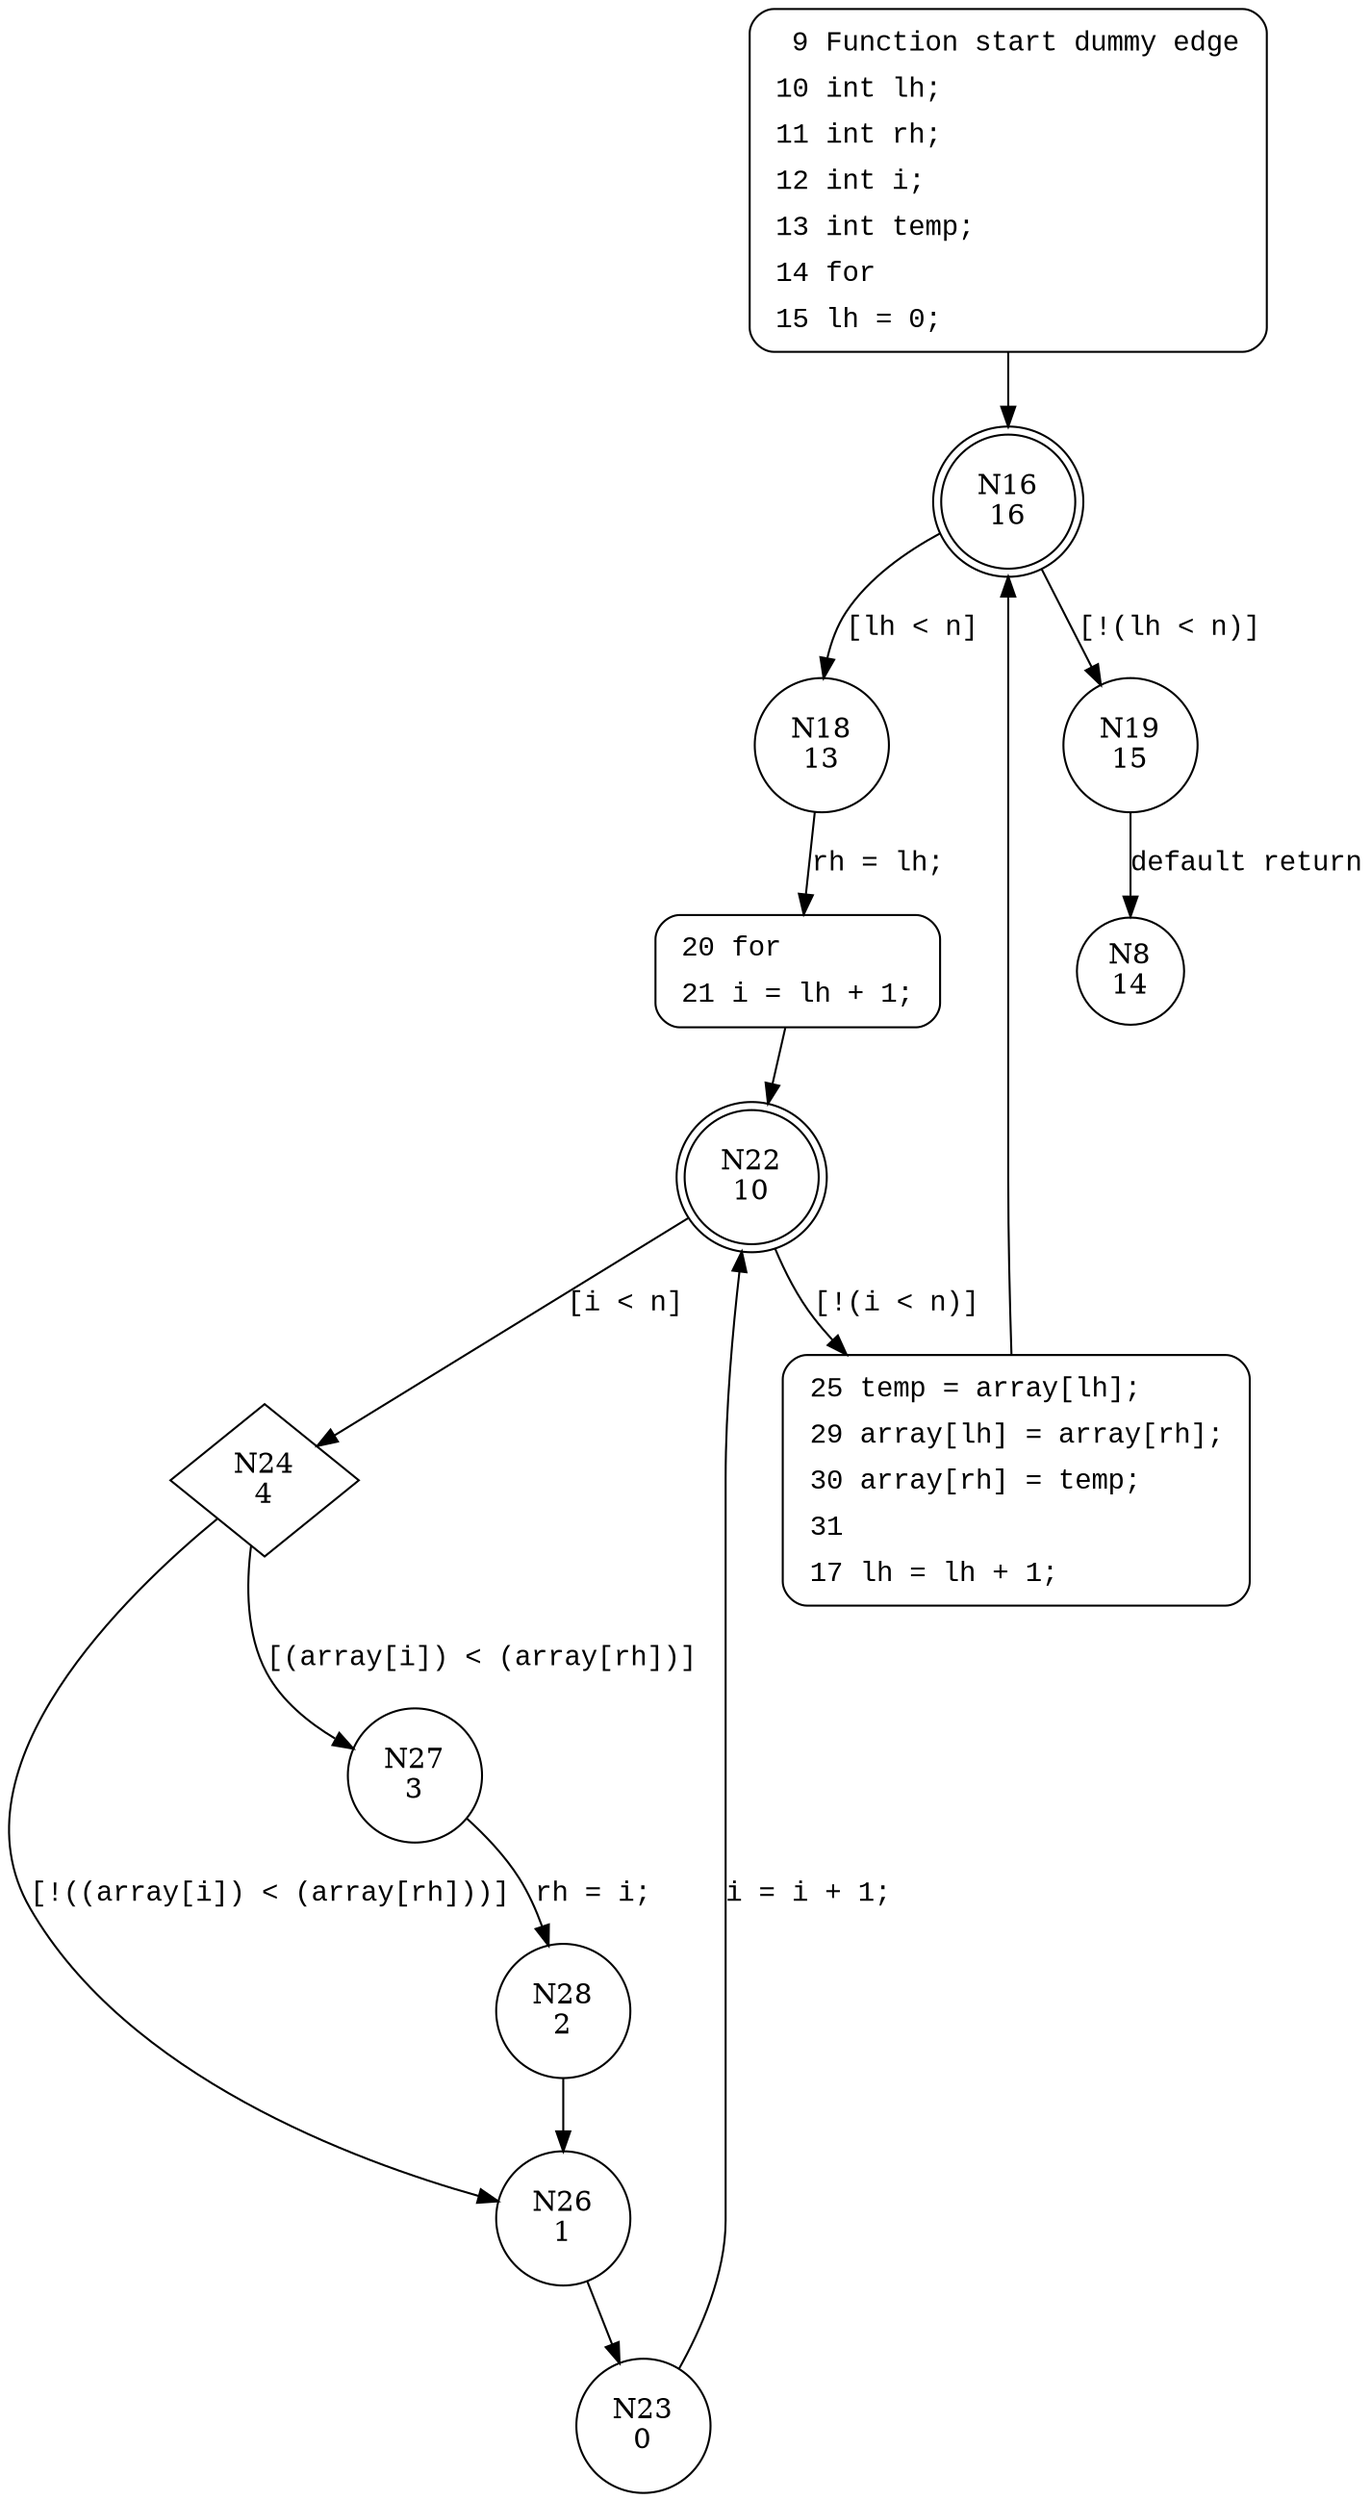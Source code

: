 digraph SelectionSort {
16 [shape="doublecircle" label="N16\n16"]
18 [shape="circle" label="N18\n13"]
19 [shape="circle" label="N19\n15"]
20 [shape="circle" label="N20\n12"]
22 [shape="doublecircle" label="N22\n10"]
24 [shape="diamond" label="N24\n4"]
25 [shape="circle" label="N25\n9"]
27 [shape="circle" label="N27\n3"]
26 [shape="circle" label="N26\n1"]
23 [shape="circle" label="N23\n0"]
28 [shape="circle" label="N28\n2"]
8 [shape="circle" label="N8\n14"]
9 [style="filled,bold" penwidth="1" fillcolor="white" fontname="Courier New" shape="Mrecord" label=<<table border="0" cellborder="0" cellpadding="3" bgcolor="white"><tr><td align="right">9</td><td align="left">Function start dummy edge</td></tr><tr><td align="right">10</td><td align="left">int lh;</td></tr><tr><td align="right">11</td><td align="left">int rh;</td></tr><tr><td align="right">12</td><td align="left">int i;</td></tr><tr><td align="right">13</td><td align="left">int temp;</td></tr><tr><td align="right">14</td><td align="left">for</td></tr><tr><td align="right">15</td><td align="left">lh = 0;</td></tr></table>>]
9 -> 16[label=""]
20 [style="filled,bold" penwidth="1" fillcolor="white" fontname="Courier New" shape="Mrecord" label=<<table border="0" cellborder="0" cellpadding="3" bgcolor="white"><tr><td align="right">20</td><td align="left">for</td></tr><tr><td align="right">21</td><td align="left">i = lh + 1;</td></tr></table>>]
20 -> 22[label=""]
25 [style="filled,bold" penwidth="1" fillcolor="white" fontname="Courier New" shape="Mrecord" label=<<table border="0" cellborder="0" cellpadding="3" bgcolor="white"><tr><td align="right">25</td><td align="left">temp = array[lh];</td></tr><tr><td align="right">29</td><td align="left">array[lh] = array[rh];</td></tr><tr><td align="right">30</td><td align="left">array[rh] = temp;</td></tr><tr><td align="right">31</td><td align="left"></td></tr><tr><td align="right">17</td><td align="left">lh = lh + 1;</td></tr></table>>]
25 -> 16[label=""]
16 -> 18 [label="[lh < n]" fontname="Courier New"]
16 -> 19 [label="[!(lh < n)]" fontname="Courier New"]
18 -> 20 [label="rh = lh;" fontname="Courier New"]
22 -> 24 [label="[i < n]" fontname="Courier New"]
22 -> 25 [label="[!(i < n)]" fontname="Courier New"]
24 -> 27 [label="[(array[i]) < (array[rh])]" fontname="Courier New"]
24 -> 26 [label="[!((array[i]) < (array[rh]))]" fontname="Courier New"]
26 -> 23 [label="" fontname="Courier New"]
27 -> 28 [label="rh = i;" fontname="Courier New"]
19 -> 8 [label="default return" fontname="Courier New"]
23 -> 22 [label="i = i + 1;" fontname="Courier New"]
28 -> 26 [label="" fontname="Courier New"]
}